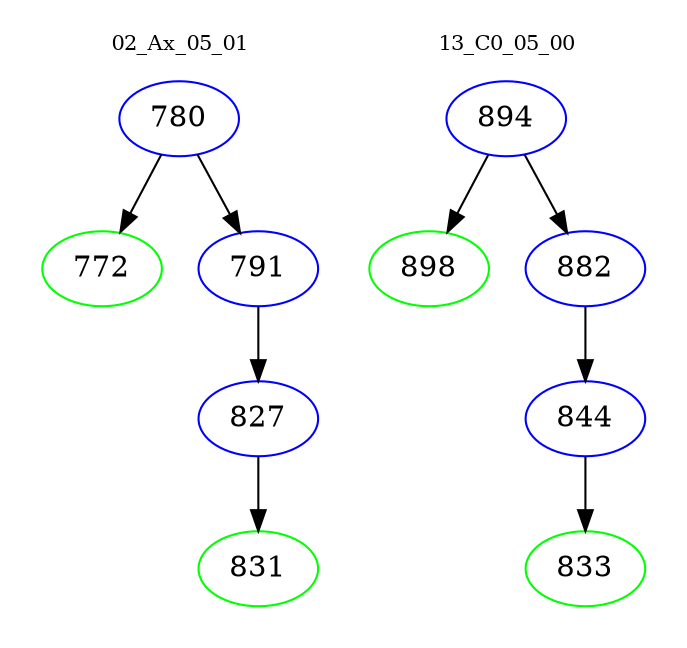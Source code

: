 digraph{
subgraph cluster_0 {
color = white
label = "02_Ax_05_01";
fontsize=10;
T0_780 [label="780", color="blue"]
T0_780 -> T0_772 [color="black"]
T0_772 [label="772", color="green"]
T0_780 -> T0_791 [color="black"]
T0_791 [label="791", color="blue"]
T0_791 -> T0_827 [color="black"]
T0_827 [label="827", color="blue"]
T0_827 -> T0_831 [color="black"]
T0_831 [label="831", color="green"]
}
subgraph cluster_1 {
color = white
label = "13_C0_05_00";
fontsize=10;
T1_894 [label="894", color="blue"]
T1_894 -> T1_898 [color="black"]
T1_898 [label="898", color="green"]
T1_894 -> T1_882 [color="black"]
T1_882 [label="882", color="blue"]
T1_882 -> T1_844 [color="black"]
T1_844 [label="844", color="blue"]
T1_844 -> T1_833 [color="black"]
T1_833 [label="833", color="green"]
}
}
